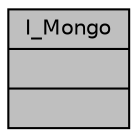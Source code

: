 digraph "I_Mongo"
{
 // INTERACTIVE_SVG=YES
 // LATEX_PDF_SIZE
  edge [fontname="Helvetica",fontsize="10",labelfontname="Helvetica",labelfontsize="10"];
  node [fontname="Helvetica",fontsize="10",shape=record];
  Node1 [label="{I_Mongo\n||}",height=0.2,width=0.4,color="black", fillcolor="grey75", style="filled", fontcolor="black",tooltip=" "];
}
